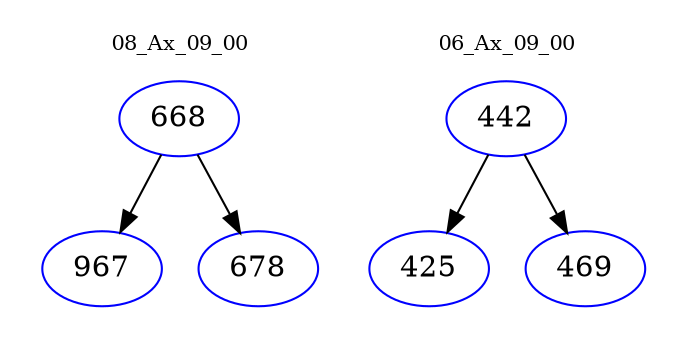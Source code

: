 digraph{
subgraph cluster_0 {
color = white
label = "08_Ax_09_00";
fontsize=10;
T0_668 [label="668", color="blue"]
T0_668 -> T0_967 [color="black"]
T0_967 [label="967", color="blue"]
T0_668 -> T0_678 [color="black"]
T0_678 [label="678", color="blue"]
}
subgraph cluster_1 {
color = white
label = "06_Ax_09_00";
fontsize=10;
T1_442 [label="442", color="blue"]
T1_442 -> T1_425 [color="black"]
T1_425 [label="425", color="blue"]
T1_442 -> T1_469 [color="black"]
T1_469 [label="469", color="blue"]
}
}
